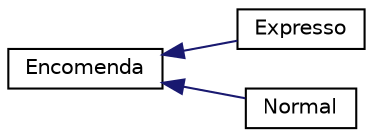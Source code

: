 digraph "Graphical Class Hierarchy"
{
 // LATEX_PDF_SIZE
  edge [fontname="Helvetica",fontsize="10",labelfontname="Helvetica",labelfontsize="10"];
  node [fontname="Helvetica",fontsize="10",shape=record];
  rankdir="LR";
  Node0 [label="Encomenda",height=0.2,width=0.4,color="black", fillcolor="white", style="filled",URL="$class_encomenda.html",tooltip=" "];
  Node0 -> Node1 [dir="back",color="midnightblue",fontsize="10",style="solid",fontname="Helvetica"];
  Node1 [label="Expresso",height=0.2,width=0.4,color="black", fillcolor="white", style="filled",URL="$class_expresso.html",tooltip=" "];
  Node0 -> Node2 [dir="back",color="midnightblue",fontsize="10",style="solid",fontname="Helvetica"];
  Node2 [label="Normal",height=0.2,width=0.4,color="black", fillcolor="white", style="filled",URL="$class_normal.html",tooltip=" "];
}

